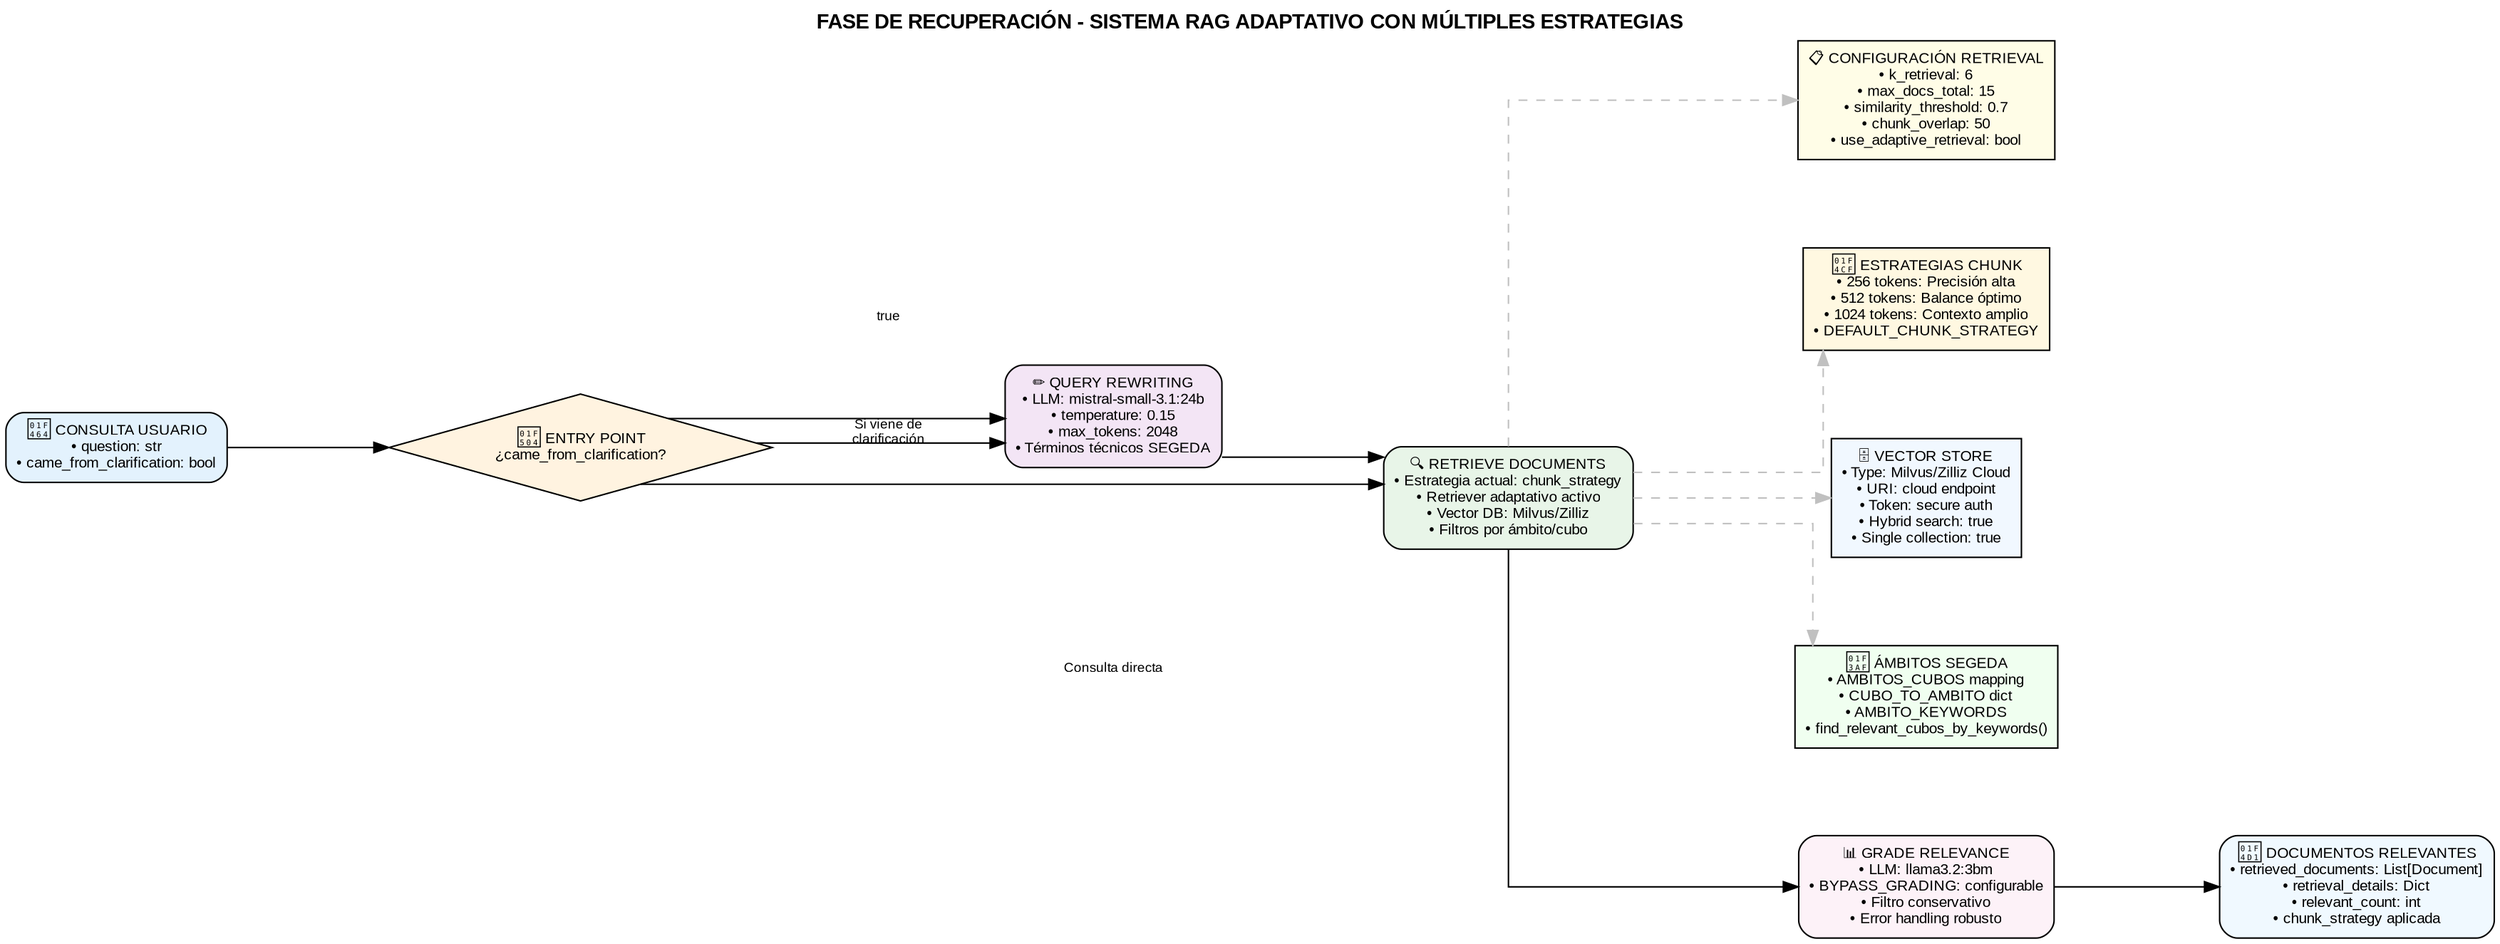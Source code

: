 digraph RecuperacionRAG {
    // Configuración general para layout horizontal
    rankdir=LR;
    ranksep=1.5;
    nodesep=0.8;
    splines=ortho;
    
    // Estilos de nodos
    node [fontname="Arial", fontsize=10, margin=0.1];
    edge [fontname="Arial", fontsize=9];
    
    // NIVEL 1: Entrada del usuario
    {rank=same; usuario}
    usuario [shape=box, style="rounded,filled", fillcolor="#E3F2FD", 
             label="👤 CONSULTA USUARIO\n• question: str\n• came_from_clarification: bool"];
    
    // NIVEL 2: Punto de entrada condicional
    {rank=same; entry_point}
    entry_point [shape=diamond, style="filled", fillcolor="#FFF3E0",
                 label="🔄 ENTRY POINT\n¿came_from_clarification?"];
    
    // NIVEL 3: Query rewriting (condicional)
    {rank=same; rewrite_query, retrieve_direct}
    rewrite_query [shape=box, style="rounded,filled", fillcolor="#F3E5F5",
                   label="✏️ QUERY REWRITING\n• LLM: mistral-small-3.1:24b\n• temperature: 0.15\n• max_tokens: 2048\n• Términos técnicos SEGEDA"];
    
    retrieve_direct [shape=point, style=invis];
    
    // NIVEL 4: Recuperación de documentos
    {rank=same; retrieve}
    retrieve [shape=box, style="rounded,filled", fillcolor="#E8F5E8",
              label="🔍 RETRIEVE DOCUMENTS\n• Estrategia actual: chunk_strategy\n• Retriever adaptativo activo\n• Vector DB: Milvus/Zilliz\n• Filtros por ámbito/cubo"];
    
    // NIVEL 5: Configuraciones y parámetros (subgrafos paralelos)
    {rank=same; config_retrieval, strategies, vectorstore, ambitos}
    
    config_retrieval [shape=record, style="filled", fillcolor="#FFFDE7",
                      label="📋 CONFIGURACIÓN RETRIEVAL\n• k_retrieval: 6\n• max_docs_total: 15\n• similarity_threshold: 0.7\n• chunk_overlap: 50\n• use_adaptive_retrieval: bool"];
    
    strategies [shape=record, style="filled", fillcolor="#FFF8E1",
                label="📏 ESTRATEGIAS CHUNK\n• 256 tokens: Precisión alta\n• 512 tokens: Balance óptimo\n• 1024 tokens: Contexto amplio\n• DEFAULT_CHUNK_STRATEGY"];
    
    vectorstore [shape=record, style="filled", fillcolor="#F1F8FF",
                 label="🗄️ VECTOR STORE\n• Type: Milvus/Zilliz Cloud\n• URI: cloud endpoint\n• Token: secure auth\n• Hybrid search: true\n• Single collection: true"];
    
    ambitos [shape=record, style="filled", fillcolor="#F0FFF0",
             label="🎯 ÁMBITOS SEGEDA\n• AMBITOS_CUBOS mapping\n• CUBO_TO_AMBITO dict\n• AMBITO_KEYWORDS\n• find_relevant_cubos_by_keywords()"];
    
    // NIVEL 6: Evaluación de relevancia
    {rank=same; grade_relevance}
    grade_relevance [shape=box, style="rounded,filled", fillcolor="#FDF2F8",
                     label="📊 GRADE RELEVANCE\n• LLM: llama3.2:3bm\n• BYPASS_GRADING: configurable\n• Filtro conservativo\n• Error handling robusto"];
    
    // NIVEL 7: Salida
    {rank=same; output}
    output [shape=box, style="rounded,filled", fillcolor="#F0F9FF",
            label="📑 DOCUMENTOS RELEVANTES\n• retrieved_documents: List[Document]\n• retrieval_details: Dict\n• relevant_count: int\n• chunk_strategy aplicada"];
    
    // Conexiones principales
    usuario -> entry_point;
    entry_point -> rewrite_query [label="true"];
    entry_point -> retrieve_direct [label="false", style=invis];
    retrieve_direct -> retrieve [style=invis];
    rewrite_query -> retrieve;
    retrieve -> grade_relevance;
    grade_relevance -> output;
    
    // Conexiones de configuración (punteadas)
    retrieve -> config_retrieval [style=dashed, color=gray];
    retrieve -> strategies [style=dashed, color=gray];
    retrieve -> vectorstore [style=dashed, color=gray];
    retrieve -> ambitos [style=dashed, color=gray];
    
    // Etiquetas de flujo
    entry_point -> rewrite_query [label="Si viene de\nclarificación"];
    entry_point -> retrieve [label="Consulta directa", constraint=false];
    
    // Título del diagrama
    labelloc="t";
    label="FASE DE RECUPERACIÓN - SISTEMA RAG ADAPTATIVO CON MÚLTIPLES ESTRATEGIAS";
    fontsize=14;
    fontname="Arial Bold";
} 